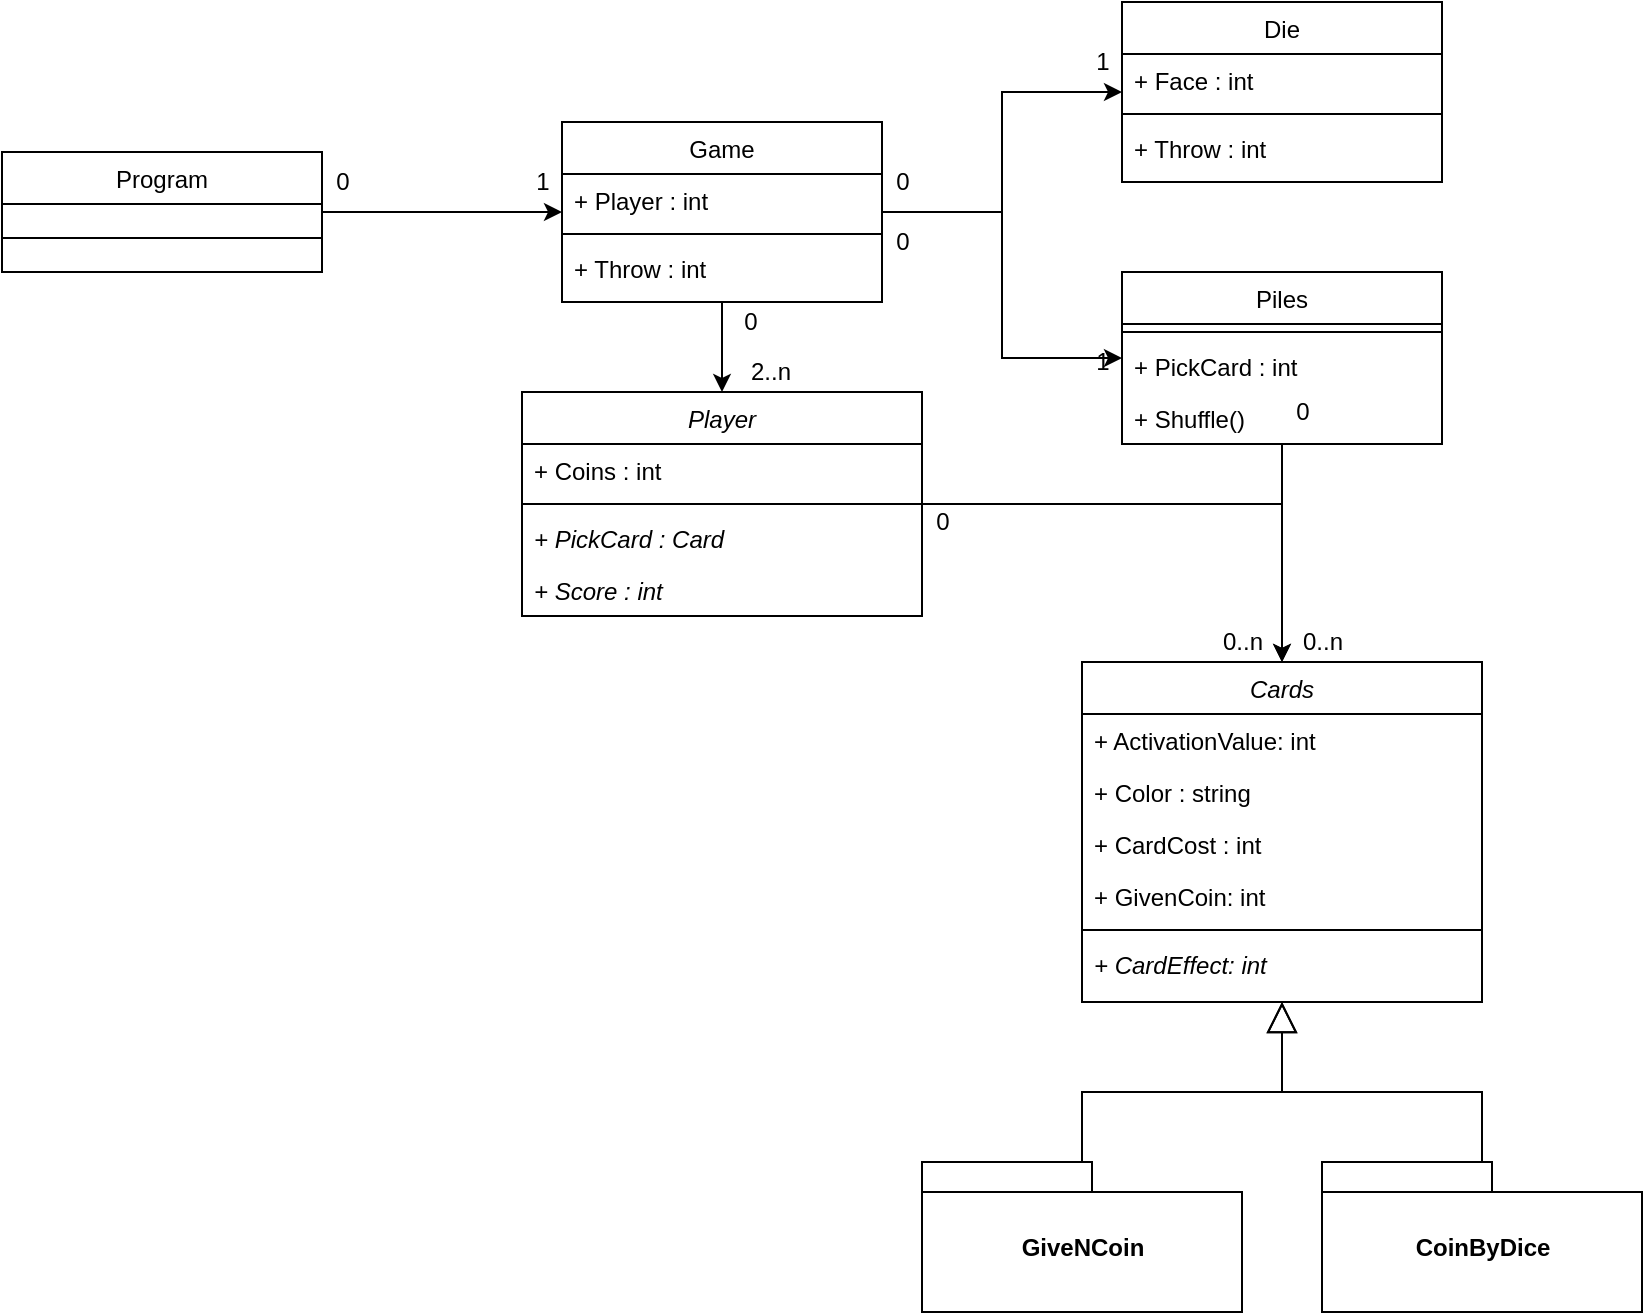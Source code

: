 <mxfile version="13.8.5" type="device"><diagram id="C5RBs43oDa-KdzZeNtuy" name="Page-1"><mxGraphModel dx="1038" dy="1749" grid="1" gridSize="10" guides="1" tooltips="1" connect="1" arrows="1" fold="1" page="1" pageScale="1" pageWidth="827" pageHeight="1169" math="0" shadow="0"><root><mxCell id="WIyWlLk6GJQsqaUBKTNV-0"/><mxCell id="WIyWlLk6GJQsqaUBKTNV-1" parent="WIyWlLk6GJQsqaUBKTNV-0"/><mxCell id="VLwi2UgiXpMJbGecUuN7-41" style="edgeStyle=orthogonalEdgeStyle;rounded=0;orthogonalLoop=1;jettySize=auto;html=1;" parent="WIyWlLk6GJQsqaUBKTNV-1" source="VLwi2UgiXpMJbGecUuN7-37" target="VLwi2UgiXpMJbGecUuN7-33" edge="1"><mxGeometry relative="1" as="geometry"/></mxCell><mxCell id="VLwi2UgiXpMJbGecUuN7-45" style="edgeStyle=orthogonalEdgeStyle;rounded=0;orthogonalLoop=1;jettySize=auto;html=1;endArrow=classic;endFill=1;endSize=6;" parent="WIyWlLk6GJQsqaUBKTNV-1" source="VLwi2UgiXpMJbGecUuN7-33" target="zkfFHV4jXpPFQw0GAbJ--0" edge="1"><mxGeometry relative="1" as="geometry"/></mxCell><mxCell id="VLwi2UgiXpMJbGecUuN7-46" style="edgeStyle=orthogonalEdgeStyle;rounded=0;orthogonalLoop=1;jettySize=auto;html=1;endArrow=classic;endFill=1;endSize=6;" parent="WIyWlLk6GJQsqaUBKTNV-1" source="VLwi2UgiXpMJbGecUuN7-33" target="VLwi2UgiXpMJbGecUuN7-18" edge="1"><mxGeometry relative="1" as="geometry"/></mxCell><mxCell id="VLwi2UgiXpMJbGecUuN7-47" style="edgeStyle=orthogonalEdgeStyle;rounded=0;orthogonalLoop=1;jettySize=auto;html=1;endArrow=classic;endFill=1;endSize=6;" parent="WIyWlLk6GJQsqaUBKTNV-1" source="VLwi2UgiXpMJbGecUuN7-33" target="VLwi2UgiXpMJbGecUuN7-28" edge="1"><mxGeometry relative="1" as="geometry"/></mxCell><mxCell id="VLwi2UgiXpMJbGecUuN7-33" value="Game&#10;" style="swimlane;fontStyle=0;align=center;verticalAlign=top;childLayout=stackLayout;horizontal=1;startSize=26;horizontalStack=0;resizeParent=1;resizeLast=0;collapsible=1;marginBottom=0;rounded=0;shadow=0;strokeWidth=1;" parent="WIyWlLk6GJQsqaUBKTNV-1" vertex="1"><mxGeometry x="320" y="40" width="160" height="90" as="geometry"><mxRectangle x="230" y="140" width="160" height="26" as="alternateBounds"/></mxGeometry></mxCell><mxCell id="VLwi2UgiXpMJbGecUuN7-34" value="+ Player : int" style="text;align=left;verticalAlign=top;spacingLeft=4;spacingRight=4;overflow=hidden;rotatable=0;points=[[0,0.5],[1,0.5]];portConstraint=eastwest;" parent="VLwi2UgiXpMJbGecUuN7-33" vertex="1"><mxGeometry y="26" width="160" height="26" as="geometry"/></mxCell><mxCell id="VLwi2UgiXpMJbGecUuN7-35" value="" style="line;html=1;strokeWidth=1;align=left;verticalAlign=middle;spacingTop=-1;spacingLeft=3;spacingRight=3;rotatable=0;labelPosition=right;points=[];portConstraint=eastwest;" parent="VLwi2UgiXpMJbGecUuN7-33" vertex="1"><mxGeometry y="52" width="160" height="8" as="geometry"/></mxCell><mxCell id="VLwi2UgiXpMJbGecUuN7-36" value="+ Throw : int" style="text;align=left;verticalAlign=top;spacingLeft=4;spacingRight=4;overflow=hidden;rotatable=0;points=[[0,0.5],[1,0.5]];portConstraint=eastwest;" parent="VLwi2UgiXpMJbGecUuN7-33" vertex="1"><mxGeometry y="60" width="160" height="26" as="geometry"/></mxCell><mxCell id="VLwi2UgiXpMJbGecUuN7-48" style="edgeStyle=orthogonalEdgeStyle;rounded=0;orthogonalLoop=1;jettySize=auto;html=1;endArrow=classic;endFill=1;endSize=6;" parent="WIyWlLk6GJQsqaUBKTNV-1" source="VLwi2UgiXpMJbGecUuN7-18" target="VLwi2UgiXpMJbGecUuN7-0" edge="1"><mxGeometry relative="1" as="geometry"/></mxCell><mxCell id="VLwi2UgiXpMJbGecUuN7-37" value="Program" style="swimlane;fontStyle=0;align=center;verticalAlign=top;childLayout=stackLayout;horizontal=1;startSize=26;horizontalStack=0;resizeParent=1;resizeLast=0;collapsible=1;marginBottom=0;rounded=0;shadow=0;strokeWidth=1;" parent="WIyWlLk6GJQsqaUBKTNV-1" vertex="1"><mxGeometry x="40" y="55" width="160" height="60" as="geometry"><mxRectangle x="230" y="140" width="160" height="26" as="alternateBounds"/></mxGeometry></mxCell><mxCell id="VLwi2UgiXpMJbGecUuN7-39" value="" style="line;html=1;strokeWidth=1;align=left;verticalAlign=middle;spacingTop=-1;spacingLeft=3;spacingRight=3;rotatable=0;labelPosition=right;points=[];portConstraint=eastwest;" parent="VLwi2UgiXpMJbGecUuN7-37" vertex="1"><mxGeometry y="26" width="160" height="34" as="geometry"/></mxCell><mxCell id="VLwi2UgiXpMJbGecUuN7-44" style="edgeStyle=orthogonalEdgeStyle;rounded=0;orthogonalLoop=1;jettySize=auto;html=1;endArrow=block;endFill=0;endSize=13;" parent="WIyWlLk6GJQsqaUBKTNV-1" source="6qASYd7QiW5L7ilbFjIV-0" target="VLwi2UgiXpMJbGecUuN7-0" edge="1"><mxGeometry relative="1" as="geometry"><mxPoint x="830" y="490" as="targetPoint"/></mxGeometry></mxCell><mxCell id="VLwi2UgiXpMJbGecUuN7-49" style="edgeStyle=orthogonalEdgeStyle;rounded=0;orthogonalLoop=1;jettySize=auto;html=1;endArrow=classic;endFill=1;endSize=6;" parent="WIyWlLk6GJQsqaUBKTNV-1" source="VLwi2UgiXpMJbGecUuN7-28" target="VLwi2UgiXpMJbGecUuN7-0" edge="1"><mxGeometry relative="1" as="geometry"/></mxCell><mxCell id="VLwi2UgiXpMJbGecUuN7-28" value="Piles" style="swimlane;fontStyle=0;align=center;verticalAlign=top;childLayout=stackLayout;horizontal=1;startSize=26;horizontalStack=0;resizeParent=1;resizeLast=0;collapsible=1;marginBottom=0;rounded=0;shadow=0;strokeWidth=1;" parent="WIyWlLk6GJQsqaUBKTNV-1" vertex="1"><mxGeometry x="600" y="115" width="160" height="86" as="geometry"><mxRectangle x="230" y="140" width="160" height="26" as="alternateBounds"/></mxGeometry></mxCell><mxCell id="VLwi2UgiXpMJbGecUuN7-30" value="" style="line;html=1;strokeWidth=1;align=left;verticalAlign=middle;spacingTop=-1;spacingLeft=3;spacingRight=3;rotatable=0;labelPosition=right;points=[];portConstraint=eastwest;" parent="VLwi2UgiXpMJbGecUuN7-28" vertex="1"><mxGeometry y="26" width="160" height="8" as="geometry"/></mxCell><mxCell id="VLwi2UgiXpMJbGecUuN7-31" value="+ PickCard : int" style="text;align=left;verticalAlign=top;spacingLeft=4;spacingRight=4;overflow=hidden;rotatable=0;points=[[0,0.5],[1,0.5]];portConstraint=eastwest;" parent="VLwi2UgiXpMJbGecUuN7-28" vertex="1"><mxGeometry y="34" width="160" height="26" as="geometry"/></mxCell><mxCell id="2rVTTGufi13ZYZNhzXNl-0" value="+ Shuffle()" style="text;align=left;verticalAlign=top;spacingLeft=4;spacingRight=4;overflow=hidden;rotatable=0;points=[[0,0.5],[1,0.5]];portConstraint=eastwest;" parent="VLwi2UgiXpMJbGecUuN7-28" vertex="1"><mxGeometry y="60" width="160" height="26" as="geometry"/></mxCell><mxCell id="zkfFHV4jXpPFQw0GAbJ--0" value="Die" style="swimlane;fontStyle=0;align=center;verticalAlign=top;childLayout=stackLayout;horizontal=1;startSize=26;horizontalStack=0;resizeParent=1;resizeLast=0;collapsible=1;marginBottom=0;rounded=0;shadow=0;strokeWidth=1;" parent="WIyWlLk6GJQsqaUBKTNV-1" vertex="1"><mxGeometry x="600" y="-20" width="160" height="90" as="geometry"><mxRectangle x="230" y="140" width="160" height="26" as="alternateBounds"/></mxGeometry></mxCell><mxCell id="zkfFHV4jXpPFQw0GAbJ--1" value="+ Face : int" style="text;align=left;verticalAlign=top;spacingLeft=4;spacingRight=4;overflow=hidden;rotatable=0;points=[[0,0.5],[1,0.5]];portConstraint=eastwest;" parent="zkfFHV4jXpPFQw0GAbJ--0" vertex="1"><mxGeometry y="26" width="160" height="26" as="geometry"/></mxCell><mxCell id="zkfFHV4jXpPFQw0GAbJ--4" value="" style="line;html=1;strokeWidth=1;align=left;verticalAlign=middle;spacingTop=-1;spacingLeft=3;spacingRight=3;rotatable=0;labelPosition=right;points=[];portConstraint=eastwest;" parent="zkfFHV4jXpPFQw0GAbJ--0" vertex="1"><mxGeometry y="52" width="160" height="8" as="geometry"/></mxCell><mxCell id="zkfFHV4jXpPFQw0GAbJ--5" value="+ Throw : int" style="text;align=left;verticalAlign=top;spacingLeft=4;spacingRight=4;overflow=hidden;rotatable=0;points=[[0,0.5],[1,0.5]];portConstraint=eastwest;" parent="zkfFHV4jXpPFQw0GAbJ--0" vertex="1"><mxGeometry y="60" width="160" height="26" as="geometry"/></mxCell><mxCell id="VLwi2UgiXpMJbGecUuN7-0" value="Cards" style="swimlane;fontStyle=2;align=center;verticalAlign=top;childLayout=stackLayout;horizontal=1;startSize=26;horizontalStack=0;resizeParent=1;resizeLast=0;collapsible=1;marginBottom=0;rounded=0;shadow=0;strokeWidth=1;" parent="WIyWlLk6GJQsqaUBKTNV-1" vertex="1"><mxGeometry x="580" y="310" width="200" height="170" as="geometry"><mxRectangle x="230" y="140" width="160" height="26" as="alternateBounds"/></mxGeometry></mxCell><mxCell id="VLwi2UgiXpMJbGecUuN7-1" value="+ ActivationValue: int" style="text;align=left;verticalAlign=top;spacingLeft=4;spacingRight=4;overflow=hidden;rotatable=0;points=[[0,0.5],[1,0.5]];portConstraint=eastwest;" parent="VLwi2UgiXpMJbGecUuN7-0" vertex="1"><mxGeometry y="26" width="200" height="26" as="geometry"/></mxCell><mxCell id="VLwi2UgiXpMJbGecUuN7-5" value="+ Color : string" style="text;align=left;verticalAlign=top;spacingLeft=4;spacingRight=4;overflow=hidden;rotatable=0;points=[[0,0.5],[1,0.5]];portConstraint=eastwest;" parent="VLwi2UgiXpMJbGecUuN7-0" vertex="1"><mxGeometry y="52" width="200" height="26" as="geometry"/></mxCell><mxCell id="VLwi2UgiXpMJbGecUuN7-6" value="+ CardCost : int" style="text;align=left;verticalAlign=top;spacingLeft=4;spacingRight=4;overflow=hidden;rotatable=0;points=[[0,0.5],[1,0.5]];portConstraint=eastwest;" parent="VLwi2UgiXpMJbGecUuN7-0" vertex="1"><mxGeometry y="78" width="200" height="26" as="geometry"/></mxCell><mxCell id="VLwi2UgiXpMJbGecUuN7-17" value="+ GivenCoin: int" style="text;align=left;verticalAlign=top;spacingLeft=4;spacingRight=4;overflow=hidden;rotatable=0;points=[[0,0.5],[1,0.5]];portConstraint=eastwest;" parent="VLwi2UgiXpMJbGecUuN7-0" vertex="1"><mxGeometry y="104" width="200" height="26" as="geometry"/></mxCell><mxCell id="VLwi2UgiXpMJbGecUuN7-2" value="" style="line;html=1;strokeWidth=1;align=left;verticalAlign=middle;spacingTop=-1;spacingLeft=3;spacingRight=3;rotatable=0;labelPosition=right;points=[];portConstraint=eastwest;" parent="VLwi2UgiXpMJbGecUuN7-0" vertex="1"><mxGeometry y="130" width="200" height="8" as="geometry"/></mxCell><mxCell id="VLwi2UgiXpMJbGecUuN7-8" value="+ CardEffect: int" style="text;align=left;verticalAlign=top;spacingLeft=4;spacingRight=4;overflow=hidden;rotatable=0;points=[[0,0.5],[1,0.5]];portConstraint=eastwest;fontStyle=2" parent="VLwi2UgiXpMJbGecUuN7-0" vertex="1"><mxGeometry y="138" width="200" height="26" as="geometry"/></mxCell><mxCell id="VLwi2UgiXpMJbGecUuN7-18" value="Player" style="swimlane;fontStyle=2;align=center;verticalAlign=top;childLayout=stackLayout;horizontal=1;startSize=26;horizontalStack=0;resizeParent=1;resizeLast=0;collapsible=1;marginBottom=0;rounded=0;shadow=0;strokeWidth=1;" parent="WIyWlLk6GJQsqaUBKTNV-1" vertex="1"><mxGeometry x="300" y="175" width="200" height="112" as="geometry"><mxRectangle x="230" y="140" width="160" height="26" as="alternateBounds"/></mxGeometry></mxCell><mxCell id="VLwi2UgiXpMJbGecUuN7-21" value="+ Coins : int" style="text;align=left;verticalAlign=top;spacingLeft=4;spacingRight=4;overflow=hidden;rotatable=0;points=[[0,0.5],[1,0.5]];portConstraint=eastwest;" parent="VLwi2UgiXpMJbGecUuN7-18" vertex="1"><mxGeometry y="26" width="200" height="26" as="geometry"/></mxCell><mxCell id="VLwi2UgiXpMJbGecUuN7-23" value="" style="line;html=1;strokeWidth=1;align=left;verticalAlign=middle;spacingTop=-1;spacingLeft=3;spacingRight=3;rotatable=0;labelPosition=right;points=[];portConstraint=eastwest;" parent="VLwi2UgiXpMJbGecUuN7-18" vertex="1"><mxGeometry y="52" width="200" height="8" as="geometry"/></mxCell><mxCell id="VLwi2UgiXpMJbGecUuN7-26" value="+ PickCard : Card" style="text;align=left;verticalAlign=top;spacingLeft=4;spacingRight=4;overflow=hidden;rotatable=0;points=[[0,0.5],[1,0.5]];portConstraint=eastwest;fontStyle=2" parent="VLwi2UgiXpMJbGecUuN7-18" vertex="1"><mxGeometry y="60" width="200" height="26" as="geometry"/></mxCell><mxCell id="VLwi2UgiXpMJbGecUuN7-50" value="+ Score : int" style="text;align=left;verticalAlign=top;spacingLeft=4;spacingRight=4;overflow=hidden;rotatable=0;points=[[0,0.5],[1,0.5]];portConstraint=eastwest;fontStyle=2" parent="VLwi2UgiXpMJbGecUuN7-18" vertex="1"><mxGeometry y="86" width="200" height="26" as="geometry"/></mxCell><mxCell id="VLwi2UgiXpMJbGecUuN7-51" value="1" style="text;html=1;align=center;verticalAlign=middle;resizable=0;points=[];autosize=1;" parent="WIyWlLk6GJQsqaUBKTNV-1" vertex="1"><mxGeometry x="300" y="60" width="20" height="20" as="geometry"/></mxCell><mxCell id="VLwi2UgiXpMJbGecUuN7-52" value="0" style="text;html=1;align=center;verticalAlign=middle;resizable=0;points=[];autosize=1;" parent="WIyWlLk6GJQsqaUBKTNV-1" vertex="1"><mxGeometry x="200" y="60" width="20" height="20" as="geometry"/></mxCell><mxCell id="VLwi2UgiXpMJbGecUuN7-53" value="0" style="text;html=1;align=center;verticalAlign=middle;resizable=0;points=[];autosize=1;" parent="WIyWlLk6GJQsqaUBKTNV-1" vertex="1"><mxGeometry x="480" y="60" width="20" height="20" as="geometry"/></mxCell><mxCell id="VLwi2UgiXpMJbGecUuN7-54" value="1" style="text;html=1;align=center;verticalAlign=middle;resizable=0;points=[];autosize=1;" parent="WIyWlLk6GJQsqaUBKTNV-1" vertex="1"><mxGeometry x="580" width="20" height="20" as="geometry"/></mxCell><mxCell id="VLwi2UgiXpMJbGecUuN7-55" value="0" style="text;html=1;align=center;verticalAlign=middle;resizable=0;points=[];autosize=1;" parent="WIyWlLk6GJQsqaUBKTNV-1" vertex="1"><mxGeometry x="480" y="90" width="20" height="20" as="geometry"/></mxCell><mxCell id="VLwi2UgiXpMJbGecUuN7-56" value="1" style="text;html=1;align=center;verticalAlign=middle;resizable=0;points=[];autosize=1;" parent="WIyWlLk6GJQsqaUBKTNV-1" vertex="1"><mxGeometry x="580" y="150" width="20" height="20" as="geometry"/></mxCell><mxCell id="VLwi2UgiXpMJbGecUuN7-57" value="0" style="text;html=1;align=center;verticalAlign=middle;resizable=0;points=[];autosize=1;" parent="WIyWlLk6GJQsqaUBKTNV-1" vertex="1"><mxGeometry x="404" y="130" width="20" height="20" as="geometry"/></mxCell><mxCell id="VLwi2UgiXpMJbGecUuN7-58" value="2..n" style="text;html=1;align=center;verticalAlign=middle;resizable=0;points=[];autosize=1;" parent="WIyWlLk6GJQsqaUBKTNV-1" vertex="1"><mxGeometry x="404" y="155" width="40" height="20" as="geometry"/></mxCell><mxCell id="VLwi2UgiXpMJbGecUuN7-59" value="0..n" style="text;html=1;align=center;verticalAlign=middle;resizable=0;points=[];autosize=1;" parent="WIyWlLk6GJQsqaUBKTNV-1" vertex="1"><mxGeometry x="640" y="290" width="40" height="20" as="geometry"/></mxCell><mxCell id="VLwi2UgiXpMJbGecUuN7-60" value="0" style="text;html=1;align=center;verticalAlign=middle;resizable=0;points=[];autosize=1;" parent="WIyWlLk6GJQsqaUBKTNV-1" vertex="1"><mxGeometry x="500" y="230" width="20" height="20" as="geometry"/></mxCell><mxCell id="VLwi2UgiXpMJbGecUuN7-61" value="0" style="text;html=1;align=center;verticalAlign=middle;resizable=0;points=[];autosize=1;" parent="WIyWlLk6GJQsqaUBKTNV-1" vertex="1"><mxGeometry x="680" y="175" width="20" height="20" as="geometry"/></mxCell><mxCell id="VLwi2UgiXpMJbGecUuN7-62" value="0..n" style="text;html=1;align=center;verticalAlign=middle;resizable=0;points=[];autosize=1;" parent="WIyWlLk6GJQsqaUBKTNV-1" vertex="1"><mxGeometry x="680" y="290" width="40" height="20" as="geometry"/></mxCell><mxCell id="6qASYd7QiW5L7ilbFjIV-0" value="GiveNCoin" style="shape=folder;fontStyle=1;spacingTop=10;tabWidth=85;tabHeight=15;tabPosition=left;html=1;" vertex="1" parent="WIyWlLk6GJQsqaUBKTNV-1"><mxGeometry x="500" y="560" width="160" height="75" as="geometry"/></mxCell><mxCell id="6qASYd7QiW5L7ilbFjIV-1" value="CoinByDice" style="shape=folder;fontStyle=1;spacingTop=10;tabWidth=85;tabHeight=15;tabPosition=left;html=1;" vertex="1" parent="WIyWlLk6GJQsqaUBKTNV-1"><mxGeometry x="700" y="560" width="160" height="75" as="geometry"/></mxCell><mxCell id="6qASYd7QiW5L7ilbFjIV-2" style="edgeStyle=orthogonalEdgeStyle;rounded=0;orthogonalLoop=1;jettySize=auto;html=1;endArrow=block;endFill=0;endSize=13;" edge="1" parent="WIyWlLk6GJQsqaUBKTNV-1" source="6qASYd7QiW5L7ilbFjIV-1" target="VLwi2UgiXpMJbGecUuN7-0"><mxGeometry relative="1" as="geometry"><mxPoint x="690" y="490" as="targetPoint"/><mxPoint x="550" y="570" as="sourcePoint"/></mxGeometry></mxCell></root></mxGraphModel></diagram></mxfile>